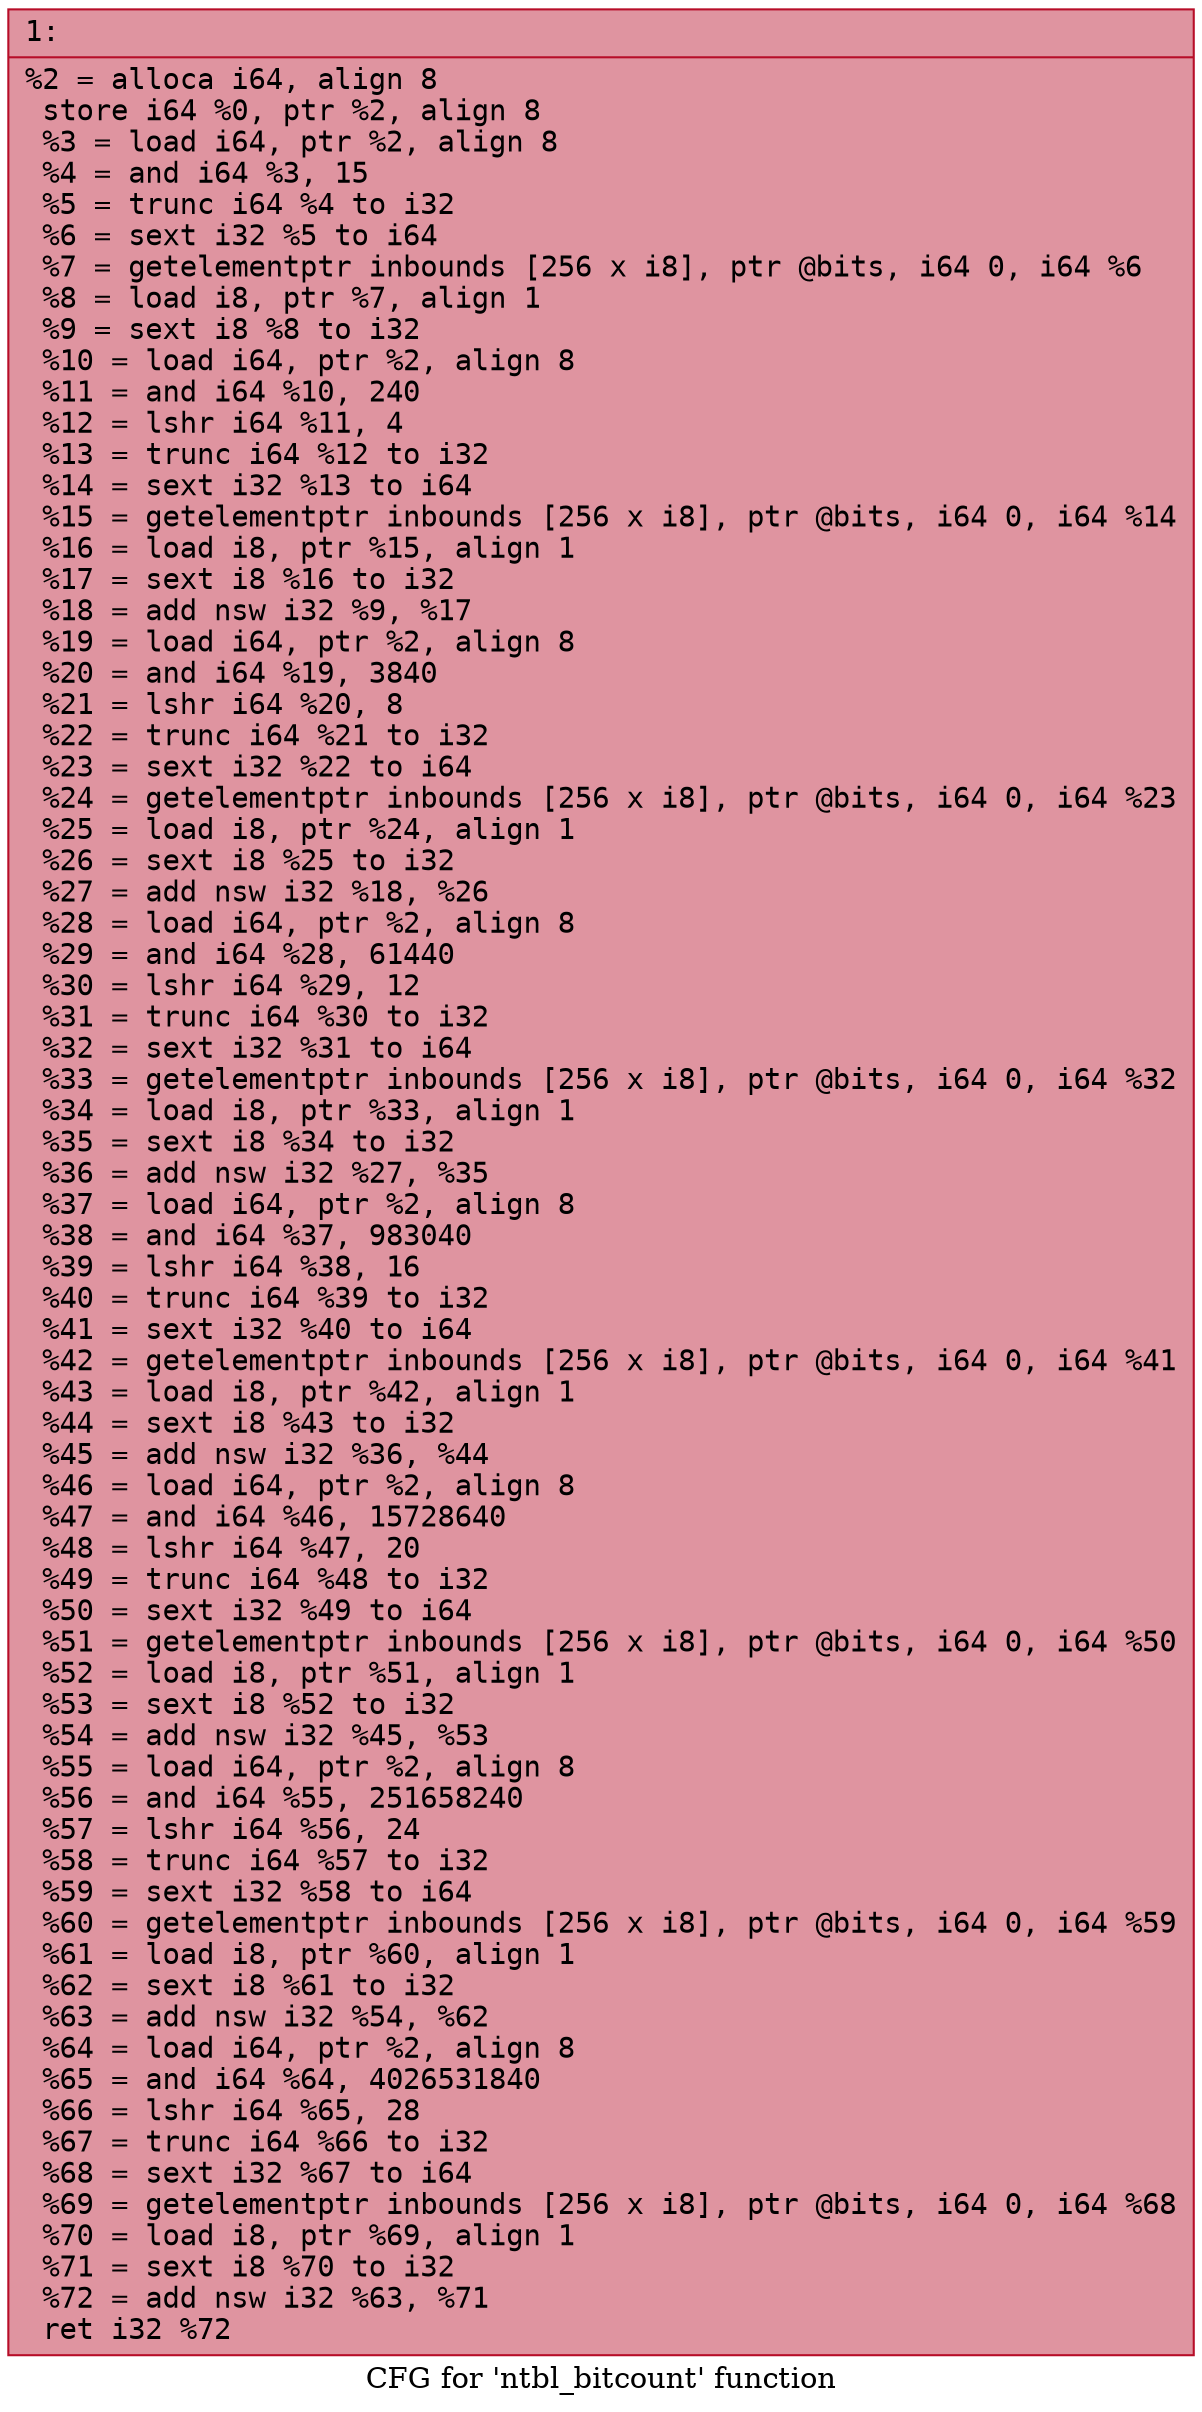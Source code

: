 digraph "CFG for 'ntbl_bitcount' function" {
	label="CFG for 'ntbl_bitcount' function";

	Node0x600001d80000 [shape=record,color="#b70d28ff", style=filled, fillcolor="#b70d2870" fontname="Courier",label="{1:\l|  %2 = alloca i64, align 8\l  store i64 %0, ptr %2, align 8\l  %3 = load i64, ptr %2, align 8\l  %4 = and i64 %3, 15\l  %5 = trunc i64 %4 to i32\l  %6 = sext i32 %5 to i64\l  %7 = getelementptr inbounds [256 x i8], ptr @bits, i64 0, i64 %6\l  %8 = load i8, ptr %7, align 1\l  %9 = sext i8 %8 to i32\l  %10 = load i64, ptr %2, align 8\l  %11 = and i64 %10, 240\l  %12 = lshr i64 %11, 4\l  %13 = trunc i64 %12 to i32\l  %14 = sext i32 %13 to i64\l  %15 = getelementptr inbounds [256 x i8], ptr @bits, i64 0, i64 %14\l  %16 = load i8, ptr %15, align 1\l  %17 = sext i8 %16 to i32\l  %18 = add nsw i32 %9, %17\l  %19 = load i64, ptr %2, align 8\l  %20 = and i64 %19, 3840\l  %21 = lshr i64 %20, 8\l  %22 = trunc i64 %21 to i32\l  %23 = sext i32 %22 to i64\l  %24 = getelementptr inbounds [256 x i8], ptr @bits, i64 0, i64 %23\l  %25 = load i8, ptr %24, align 1\l  %26 = sext i8 %25 to i32\l  %27 = add nsw i32 %18, %26\l  %28 = load i64, ptr %2, align 8\l  %29 = and i64 %28, 61440\l  %30 = lshr i64 %29, 12\l  %31 = trunc i64 %30 to i32\l  %32 = sext i32 %31 to i64\l  %33 = getelementptr inbounds [256 x i8], ptr @bits, i64 0, i64 %32\l  %34 = load i8, ptr %33, align 1\l  %35 = sext i8 %34 to i32\l  %36 = add nsw i32 %27, %35\l  %37 = load i64, ptr %2, align 8\l  %38 = and i64 %37, 983040\l  %39 = lshr i64 %38, 16\l  %40 = trunc i64 %39 to i32\l  %41 = sext i32 %40 to i64\l  %42 = getelementptr inbounds [256 x i8], ptr @bits, i64 0, i64 %41\l  %43 = load i8, ptr %42, align 1\l  %44 = sext i8 %43 to i32\l  %45 = add nsw i32 %36, %44\l  %46 = load i64, ptr %2, align 8\l  %47 = and i64 %46, 15728640\l  %48 = lshr i64 %47, 20\l  %49 = trunc i64 %48 to i32\l  %50 = sext i32 %49 to i64\l  %51 = getelementptr inbounds [256 x i8], ptr @bits, i64 0, i64 %50\l  %52 = load i8, ptr %51, align 1\l  %53 = sext i8 %52 to i32\l  %54 = add nsw i32 %45, %53\l  %55 = load i64, ptr %2, align 8\l  %56 = and i64 %55, 251658240\l  %57 = lshr i64 %56, 24\l  %58 = trunc i64 %57 to i32\l  %59 = sext i32 %58 to i64\l  %60 = getelementptr inbounds [256 x i8], ptr @bits, i64 0, i64 %59\l  %61 = load i8, ptr %60, align 1\l  %62 = sext i8 %61 to i32\l  %63 = add nsw i32 %54, %62\l  %64 = load i64, ptr %2, align 8\l  %65 = and i64 %64, 4026531840\l  %66 = lshr i64 %65, 28\l  %67 = trunc i64 %66 to i32\l  %68 = sext i32 %67 to i64\l  %69 = getelementptr inbounds [256 x i8], ptr @bits, i64 0, i64 %68\l  %70 = load i8, ptr %69, align 1\l  %71 = sext i8 %70 to i32\l  %72 = add nsw i32 %63, %71\l  ret i32 %72\l}"];
}
